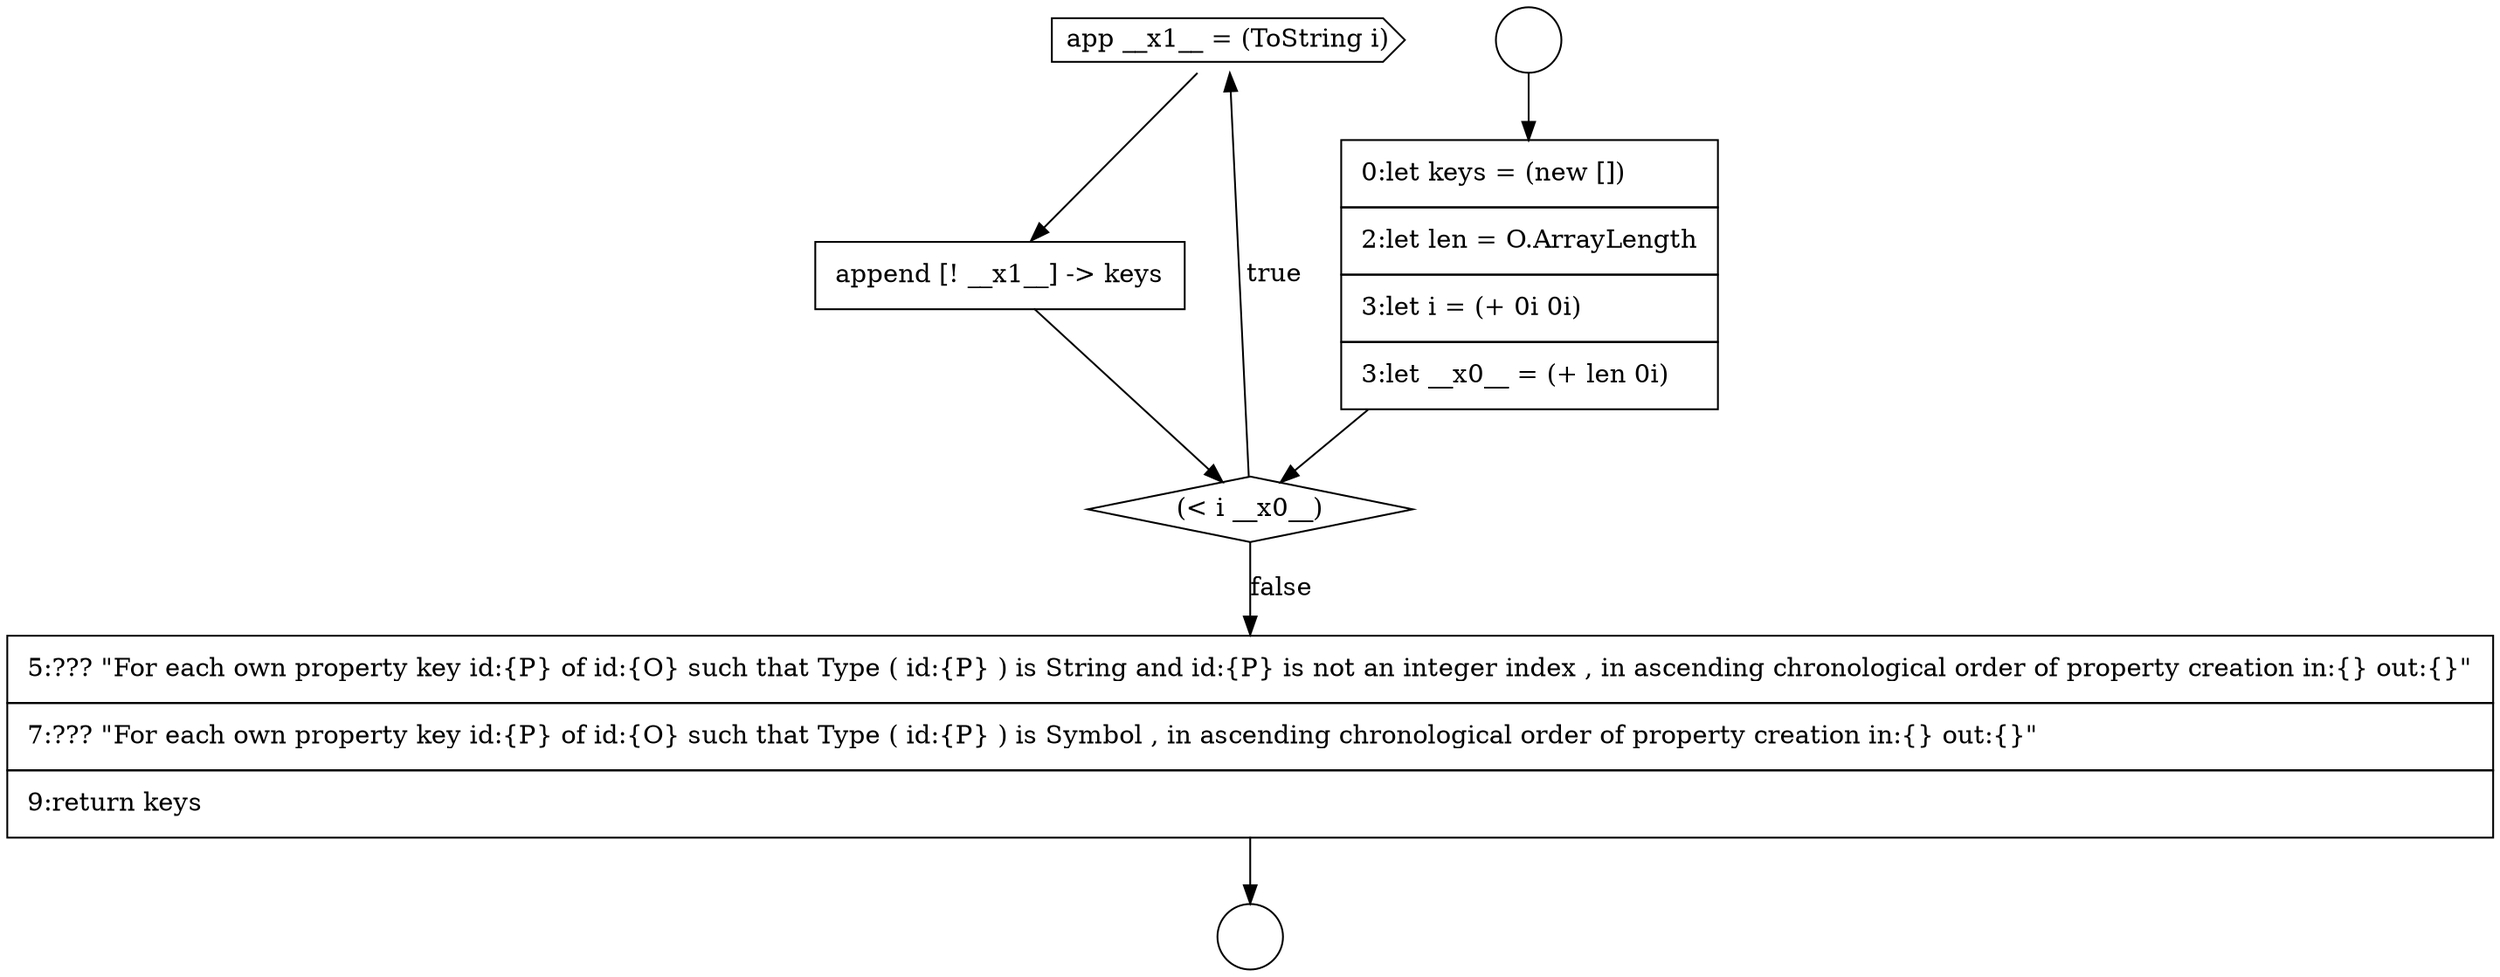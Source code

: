 digraph {
  node2491 [shape=cds, label=<<font color="black">app __x1__ = (ToString i)</font>> color="black" fillcolor="white" style=filled]
  node2488 [shape=circle label=" " color="black" fillcolor="white" style=filled]
  node2492 [shape=none, margin=0, label=<<font color="black">
    <table border="0" cellborder="1" cellspacing="0" cellpadding="10">
      <tr><td align="left">append [! __x1__] -&gt; keys</td></tr>
    </table>
  </font>> color="black" fillcolor="white" style=filled]
  node2487 [shape=circle label=" " color="black" fillcolor="white" style=filled]
  node2489 [shape=none, margin=0, label=<<font color="black">
    <table border="0" cellborder="1" cellspacing="0" cellpadding="10">
      <tr><td align="left">0:let keys = (new [])</td></tr>
      <tr><td align="left">2:let len = O.ArrayLength</td></tr>
      <tr><td align="left">3:let i = (+ 0i 0i)</td></tr>
      <tr><td align="left">3:let __x0__ = (+ len 0i)</td></tr>
    </table>
  </font>> color="black" fillcolor="white" style=filled]
  node2493 [shape=none, margin=0, label=<<font color="black">
    <table border="0" cellborder="1" cellspacing="0" cellpadding="10">
      <tr><td align="left">5:??? &quot;For each own property key id:{P} of id:{O} such that Type ( id:{P} ) is String and id:{P} is not an integer index , in ascending chronological order of property creation in:{} out:{}&quot;</td></tr>
      <tr><td align="left">7:??? &quot;For each own property key id:{P} of id:{O} such that Type ( id:{P} ) is Symbol , in ascending chronological order of property creation in:{} out:{}&quot;</td></tr>
      <tr><td align="left">9:return keys</td></tr>
    </table>
  </font>> color="black" fillcolor="white" style=filled]
  node2490 [shape=diamond, label=<<font color="black">(&lt; i __x0__)</font>> color="black" fillcolor="white" style=filled]
  node2492 -> node2490 [ color="black"]
  node2489 -> node2490 [ color="black"]
  node2487 -> node2489 [ color="black"]
  node2491 -> node2492 [ color="black"]
  node2490 -> node2491 [label=<<font color="black">true</font>> color="black"]
  node2490 -> node2493 [label=<<font color="black">false</font>> color="black"]
  node2493 -> node2488 [ color="black"]
}

